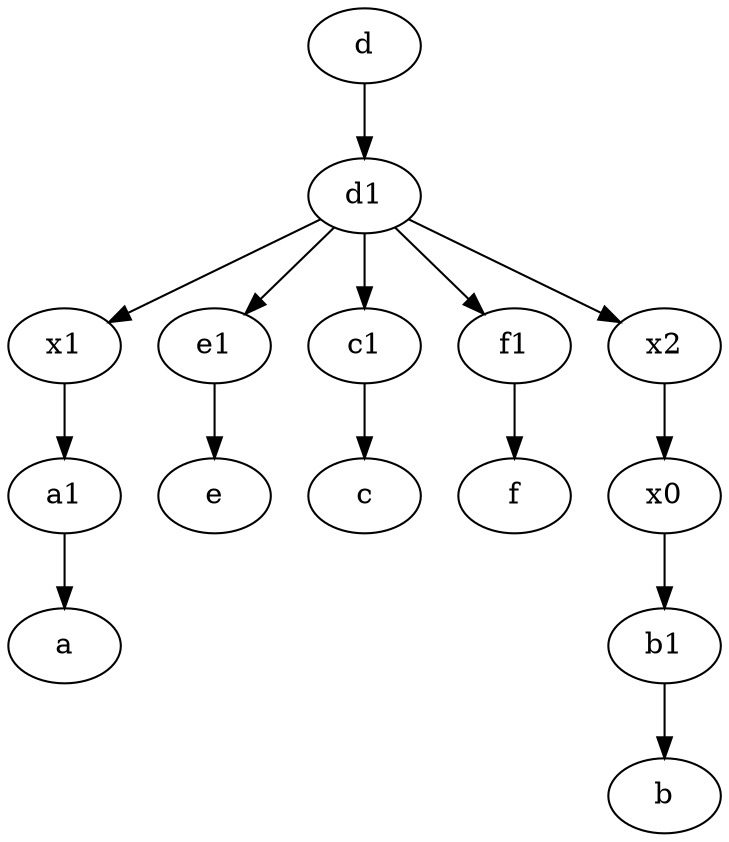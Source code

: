 digraph  {
	d1 [pos="25,30!"];
	x1;
	b1 [pos="45,20!"];
	x0;
	e1 [pos="25,45!"];
	c1 [pos="30,15!"];
	f1;
	a1 [pos="40,15!"];
	x2;
	d [pos="20,30!"];
	x0 -> b1;
	c1 -> c;
	d1 -> e1;
	a1 -> a;
	d1 -> c1;
	d1 -> f1;
	f1 -> f;
	b1 -> b;
	x1 -> a1;
	x2 -> x0;
	d -> d1;
	e1 -> e;
	d1 -> x1;
	d1 -> x2;

	}